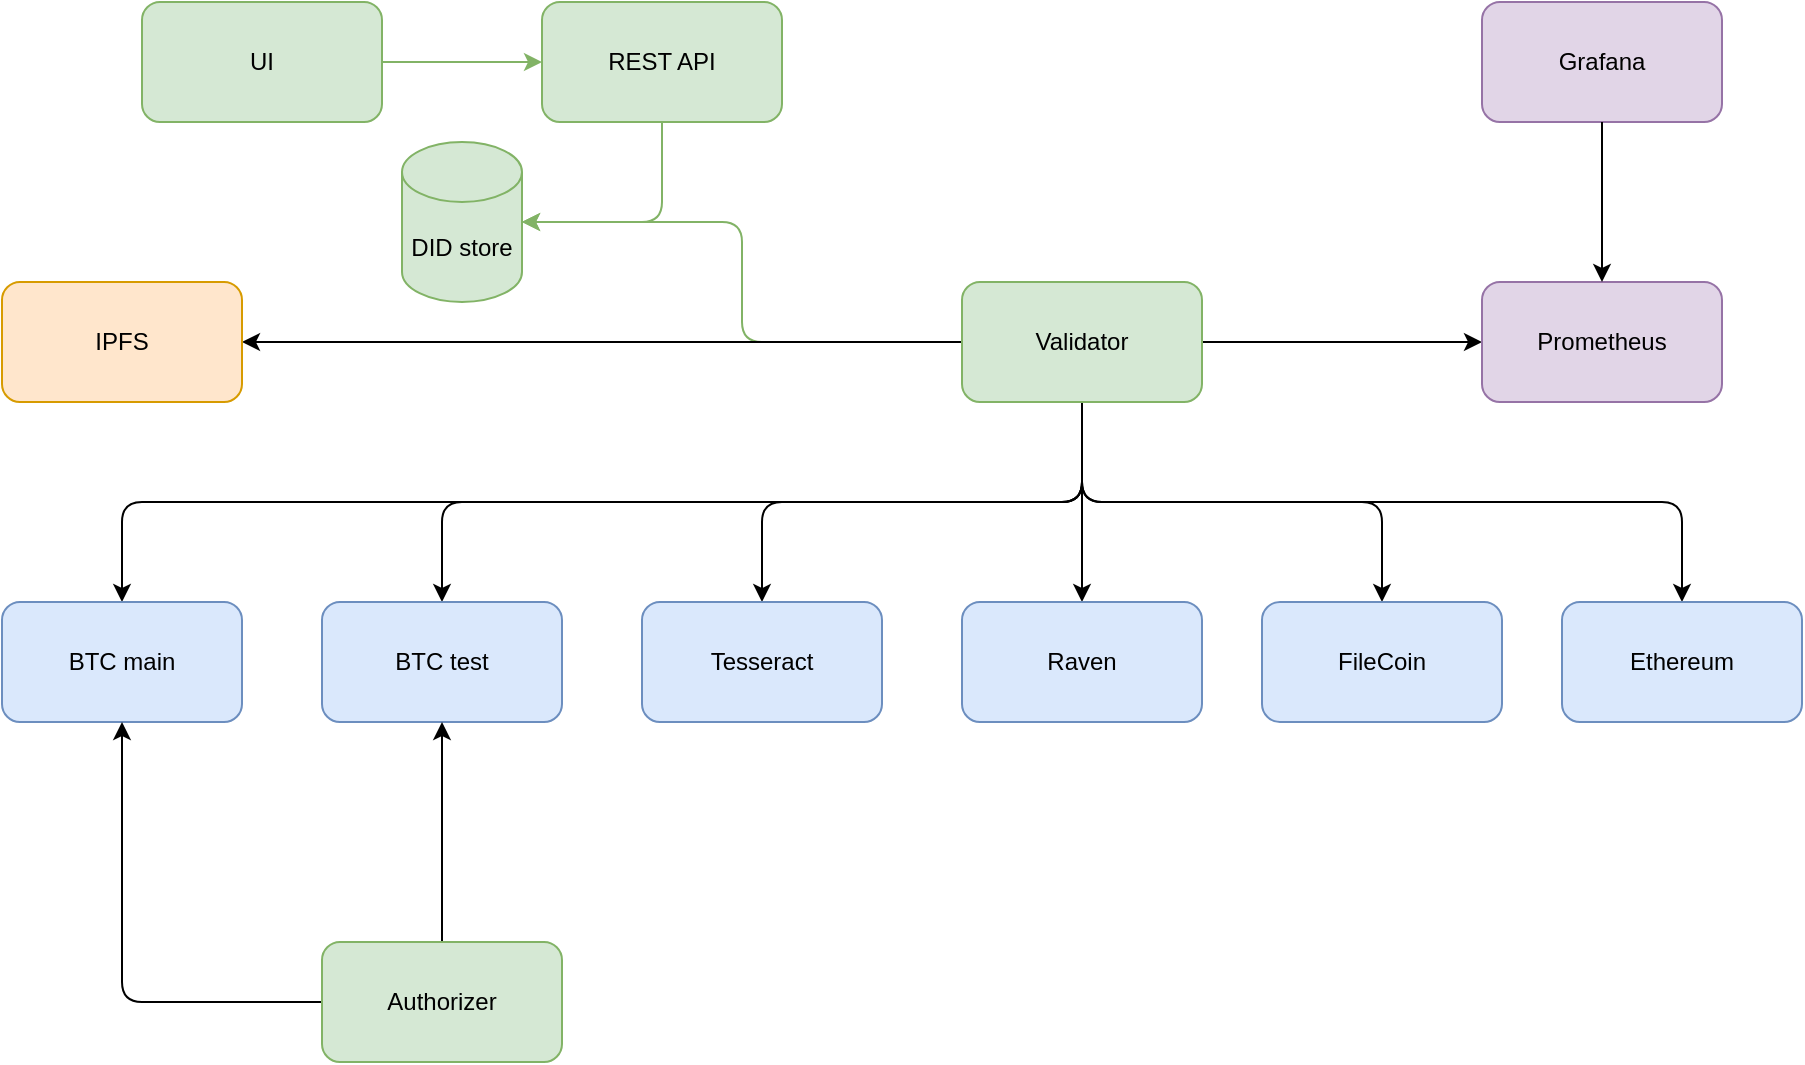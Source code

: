 <mxfile version="14.4.3" type="device"><diagram id="N0lGdZy5mi5Zrv00hFc0" name="Page-1"><mxGraphModel dx="1086" dy="966" grid="1" gridSize="10" guides="1" tooltips="1" connect="1" arrows="1" fold="1" page="1" pageScale="1" pageWidth="850" pageHeight="1100" math="0" shadow="0"><root><mxCell id="0"/><mxCell id="1" parent="0"/><mxCell id="W7Tr9S3DBREHViVKlt8R-3" value="" style="edgeStyle=orthogonalEdgeStyle;rounded=0;orthogonalLoop=1;jettySize=auto;html=1;fillColor=#d5e8d4;strokeColor=#82b366;" parent="1" source="W7Tr9S3DBREHViVKlt8R-1" target="W7Tr9S3DBREHViVKlt8R-2" edge="1"><mxGeometry relative="1" as="geometry"/></mxCell><mxCell id="W7Tr9S3DBREHViVKlt8R-1" value="UI" style="rounded=1;whiteSpace=wrap;html=1;fillColor=#d5e8d4;strokeColor=#82b366;" parent="1" vertex="1"><mxGeometry x="110" y="40" width="120" height="60" as="geometry"/></mxCell><mxCell id="W7Tr9S3DBREHViVKlt8R-5" style="edgeStyle=orthogonalEdgeStyle;orthogonalLoop=1;jettySize=auto;html=1;exitX=0.5;exitY=1;exitDx=0;exitDy=0;entryX=1;entryY=0.5;entryDx=0;entryDy=0;entryPerimeter=0;fillColor=#d5e8d4;strokeColor=#82b366;rounded=1;" parent="1" source="W7Tr9S3DBREHViVKlt8R-2" target="W7Tr9S3DBREHViVKlt8R-4" edge="1"><mxGeometry relative="1" as="geometry"/></mxCell><mxCell id="W7Tr9S3DBREHViVKlt8R-2" value="REST API" style="rounded=1;whiteSpace=wrap;html=1;fillColor=#d5e8d4;strokeColor=#82b366;" parent="1" vertex="1"><mxGeometry x="310" y="40" width="120" height="60" as="geometry"/></mxCell><mxCell id="W7Tr9S3DBREHViVKlt8R-4" value="DID store" style="shape=cylinder3;whiteSpace=wrap;html=1;boundedLbl=1;backgroundOutline=1;size=15;fillColor=#d5e8d4;strokeColor=#82b366;" parent="1" vertex="1"><mxGeometry x="240" y="110" width="60" height="80" as="geometry"/></mxCell><mxCell id="W7Tr9S3DBREHViVKlt8R-13" style="rounded=1;orthogonalLoop=1;jettySize=auto;html=1;exitX=0.5;exitY=1;exitDx=0;exitDy=0;entryX=0.5;entryY=0;entryDx=0;entryDy=0;edgeStyle=orthogonalEdgeStyle;" parent="1" source="W7Tr9S3DBREHViVKlt8R-6" target="W7Tr9S3DBREHViVKlt8R-7" edge="1"><mxGeometry relative="1" as="geometry"/></mxCell><mxCell id="W7Tr9S3DBREHViVKlt8R-14" style="edgeStyle=orthogonalEdgeStyle;rounded=1;orthogonalLoop=1;jettySize=auto;html=1;exitX=0.5;exitY=1;exitDx=0;exitDy=0;entryX=0.5;entryY=0;entryDx=0;entryDy=0;" parent="1" source="W7Tr9S3DBREHViVKlt8R-6" target="W7Tr9S3DBREHViVKlt8R-8" edge="1"><mxGeometry relative="1" as="geometry"/></mxCell><mxCell id="W7Tr9S3DBREHViVKlt8R-15" style="edgeStyle=orthogonalEdgeStyle;rounded=1;orthogonalLoop=1;jettySize=auto;html=1;exitX=0.5;exitY=1;exitDx=0;exitDy=0;entryX=0.5;entryY=0;entryDx=0;entryDy=0;" parent="1" source="W7Tr9S3DBREHViVKlt8R-6" target="W7Tr9S3DBREHViVKlt8R-9" edge="1"><mxGeometry relative="1" as="geometry"/></mxCell><mxCell id="W7Tr9S3DBREHViVKlt8R-16" style="edgeStyle=orthogonalEdgeStyle;rounded=1;orthogonalLoop=1;jettySize=auto;html=1;exitX=0.5;exitY=1;exitDx=0;exitDy=0;entryX=0.5;entryY=0;entryDx=0;entryDy=0;" parent="1" source="W7Tr9S3DBREHViVKlt8R-6" target="W7Tr9S3DBREHViVKlt8R-10" edge="1"><mxGeometry relative="1" as="geometry"/></mxCell><mxCell id="W7Tr9S3DBREHViVKlt8R-17" style="edgeStyle=orthogonalEdgeStyle;rounded=1;orthogonalLoop=1;jettySize=auto;html=1;exitX=0.5;exitY=1;exitDx=0;exitDy=0;entryX=0.5;entryY=0;entryDx=0;entryDy=0;" parent="1" source="W7Tr9S3DBREHViVKlt8R-6" target="W7Tr9S3DBREHViVKlt8R-11" edge="1"><mxGeometry relative="1" as="geometry"/></mxCell><mxCell id="W7Tr9S3DBREHViVKlt8R-18" style="edgeStyle=orthogonalEdgeStyle;rounded=1;orthogonalLoop=1;jettySize=auto;html=1;exitX=0.5;exitY=1;exitDx=0;exitDy=0;entryX=0.5;entryY=0;entryDx=0;entryDy=0;" parent="1" source="W7Tr9S3DBREHViVKlt8R-6" target="W7Tr9S3DBREHViVKlt8R-12" edge="1"><mxGeometry relative="1" as="geometry"/></mxCell><mxCell id="W7Tr9S3DBREHViVKlt8R-19" style="edgeStyle=orthogonalEdgeStyle;rounded=1;orthogonalLoop=1;jettySize=auto;html=1;exitX=0;exitY=0.5;exitDx=0;exitDy=0;entryX=1;entryY=0.5;entryDx=0;entryDy=0;entryPerimeter=0;fillColor=#d5e8d4;strokeColor=#82b366;" parent="1" source="W7Tr9S3DBREHViVKlt8R-6" target="W7Tr9S3DBREHViVKlt8R-4" edge="1"><mxGeometry relative="1" as="geometry"/></mxCell><mxCell id="828REcbpmGexvimQeUzx-2" value="" style="edgeStyle=orthogonalEdgeStyle;rounded=0;orthogonalLoop=1;jettySize=auto;html=1;" parent="1" source="W7Tr9S3DBREHViVKlt8R-6" target="828REcbpmGexvimQeUzx-1" edge="1"><mxGeometry relative="1" as="geometry"/></mxCell><mxCell id="Kc4qANaSgT98wTXZSpdi-2" style="edgeStyle=orthogonalEdgeStyle;rounded=1;orthogonalLoop=1;jettySize=auto;html=1;exitX=0;exitY=0.5;exitDx=0;exitDy=0;entryX=1;entryY=0.5;entryDx=0;entryDy=0;" parent="1" source="W7Tr9S3DBREHViVKlt8R-6" target="Kc4qANaSgT98wTXZSpdi-1" edge="1"><mxGeometry relative="1" as="geometry"><Array as="points"><mxPoint x="470" y="210"/><mxPoint x="470" y="210"/></Array></mxGeometry></mxCell><mxCell id="W7Tr9S3DBREHViVKlt8R-6" value="Validator" style="rounded=1;whiteSpace=wrap;html=1;fillColor=#d5e8d4;strokeColor=#82b366;" parent="1" vertex="1"><mxGeometry x="520" y="180" width="120" height="60" as="geometry"/></mxCell><mxCell id="W7Tr9S3DBREHViVKlt8R-7" value="BTC main" style="rounded=1;whiteSpace=wrap;html=1;fillColor=#dae8fc;strokeColor=#6c8ebf;" parent="1" vertex="1"><mxGeometry x="40" y="340" width="120" height="60" as="geometry"/></mxCell><mxCell id="W7Tr9S3DBREHViVKlt8R-8" value="BTC test" style="rounded=1;whiteSpace=wrap;html=1;fillColor=#dae8fc;strokeColor=#6c8ebf;" parent="1" vertex="1"><mxGeometry x="200" y="340" width="120" height="60" as="geometry"/></mxCell><mxCell id="W7Tr9S3DBREHViVKlt8R-9" value="Tesseract" style="rounded=1;whiteSpace=wrap;html=1;fillColor=#dae8fc;strokeColor=#6c8ebf;" parent="1" vertex="1"><mxGeometry x="360" y="340" width="120" height="60" as="geometry"/></mxCell><mxCell id="W7Tr9S3DBREHViVKlt8R-10" value="Raven" style="rounded=1;whiteSpace=wrap;html=1;fillColor=#dae8fc;strokeColor=#6c8ebf;" parent="1" vertex="1"><mxGeometry x="520" y="340" width="120" height="60" as="geometry"/></mxCell><mxCell id="W7Tr9S3DBREHViVKlt8R-11" value="FileCoin" style="rounded=1;whiteSpace=wrap;html=1;fillColor=#dae8fc;strokeColor=#6c8ebf;" parent="1" vertex="1"><mxGeometry x="670" y="340" width="120" height="60" as="geometry"/></mxCell><mxCell id="W7Tr9S3DBREHViVKlt8R-12" value="Ethereum" style="rounded=1;whiteSpace=wrap;html=1;fillColor=#dae8fc;strokeColor=#6c8ebf;" parent="1" vertex="1"><mxGeometry x="820" y="340" width="120" height="60" as="geometry"/></mxCell><mxCell id="828REcbpmGexvimQeUzx-1" value="Prometheus" style="whiteSpace=wrap;html=1;rounded=1;strokeColor=#9673a6;fillColor=#e1d5e7;" parent="1" vertex="1"><mxGeometry x="780" y="180" width="120" height="60" as="geometry"/></mxCell><mxCell id="828REcbpmGexvimQeUzx-3" value="Grafana" style="whiteSpace=wrap;html=1;rounded=1;strokeColor=#9673a6;fillColor=#e1d5e7;" parent="1" vertex="1"><mxGeometry x="780" y="40" width="120" height="60" as="geometry"/></mxCell><mxCell id="02Unq-X5-AdYT-Byhtgu-2" value="" style="endArrow=classic;html=1;exitX=0.5;exitY=1;exitDx=0;exitDy=0;" parent="1" source="828REcbpmGexvimQeUzx-3" target="828REcbpmGexvimQeUzx-1" edge="1"><mxGeometry width="50" height="50" relative="1" as="geometry"><mxPoint x="750" y="520" as="sourcePoint"/><mxPoint x="800" y="470" as="targetPoint"/></mxGeometry></mxCell><mxCell id="Kc4qANaSgT98wTXZSpdi-1" value="IPFS" style="rounded=1;whiteSpace=wrap;html=1;fillColor=#ffe6cc;strokeColor=#d79b00;" parent="1" vertex="1"><mxGeometry x="40" y="180" width="120" height="60" as="geometry"/></mxCell><mxCell id="Z-MaPJw1SQQQTy11mTH0-4" style="edgeStyle=orthogonalEdgeStyle;rounded=1;orthogonalLoop=1;jettySize=auto;html=1;entryX=0.5;entryY=1;entryDx=0;entryDy=0;" edge="1" parent="1" source="Z-MaPJw1SQQQTy11mTH0-1" target="W7Tr9S3DBREHViVKlt8R-8"><mxGeometry relative="1" as="geometry"/></mxCell><mxCell id="Z-MaPJw1SQQQTy11mTH0-5" style="edgeStyle=orthogonalEdgeStyle;rounded=1;orthogonalLoop=1;jettySize=auto;html=1;entryX=0.5;entryY=1;entryDx=0;entryDy=0;" edge="1" parent="1" source="Z-MaPJw1SQQQTy11mTH0-1" target="W7Tr9S3DBREHViVKlt8R-7"><mxGeometry relative="1" as="geometry"/></mxCell><mxCell id="Z-MaPJw1SQQQTy11mTH0-1" value="Authorizer" style="rounded=1;whiteSpace=wrap;html=1;fillColor=#d5e8d4;strokeColor=#82b366;" vertex="1" parent="1"><mxGeometry x="200" y="510" width="120" height="60" as="geometry"/></mxCell></root></mxGraphModel></diagram></mxfile>